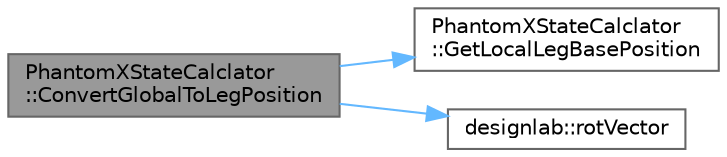 digraph "PhantomXStateCalclator::ConvertGlobalToLegPosition"
{
 // LATEX_PDF_SIZE
  bgcolor="transparent";
  edge [fontname=Helvetica,fontsize=10,labelfontname=Helvetica,labelfontsize=10];
  node [fontname=Helvetica,fontsize=10,shape=box,height=0.2,width=0.4];
  rankdir="LR";
  Node1 [id="Node000001",label="PhantomXStateCalclator\l::ConvertGlobalToLegPosition",height=0.2,width=0.4,color="gray40", fillcolor="grey60", style="filled", fontcolor="black",tooltip="グローバル座標系→脚座標系に変換する．"];
  Node1 -> Node2 [id="edge1_Node000001_Node000002",color="steelblue1",style="solid",tooltip=" "];
  Node2 [id="Node000002",label="PhantomXStateCalclator\l::GetLocalLegBasePosition",height=0.2,width=0.4,color="grey40", fillcolor="white", style="filled",URL="$class_phantom_x_state_calclator.html#a399c599a8fbfdb4064c8a65a2a163122",tooltip="脚の付け根の座標( leg base position)を取得する．ローカル(ロボット)座標系"];
  Node1 -> Node3 [id="edge2_Node000001_Node000003",color="steelblue1",style="solid",tooltip=" "];
  Node3 [id="Node000003",label="designlab::rotVector",height=0.2,width=0.4,color="grey40", fillcolor="white", style="filled",URL="$namespacedesignlab.html#a856b1521c31b6c5ec35f3028b7df7179",tooltip="回転させたベクトルを返す．三角関数の処理が多く重たいので注意．"];
}
